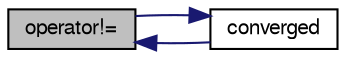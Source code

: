 digraph "operator!="
{
  bgcolor="transparent";
  edge [fontname="FreeSans",fontsize="10",labelfontname="FreeSans",labelfontsize="10"];
  node [fontname="FreeSans",fontsize="10",shape=record];
  rankdir="LR";
  Node221 [label="operator!=",height=0.2,width=0.4,color="black", fillcolor="grey75", style="filled", fontcolor="black"];
  Node221 -> Node222 [dir="back",color="midnightblue",fontsize="10",style="solid",fontname="FreeSans"];
  Node222 [label="converged",height=0.2,width=0.4,color="black",URL="$a26810.html#ae221d434900cb3bb42af9998c301015f",tooltip="Has the solver converged? "];
  Node222 -> Node221 [dir="back",color="midnightblue",fontsize="10",style="solid",fontname="FreeSans"];
}

